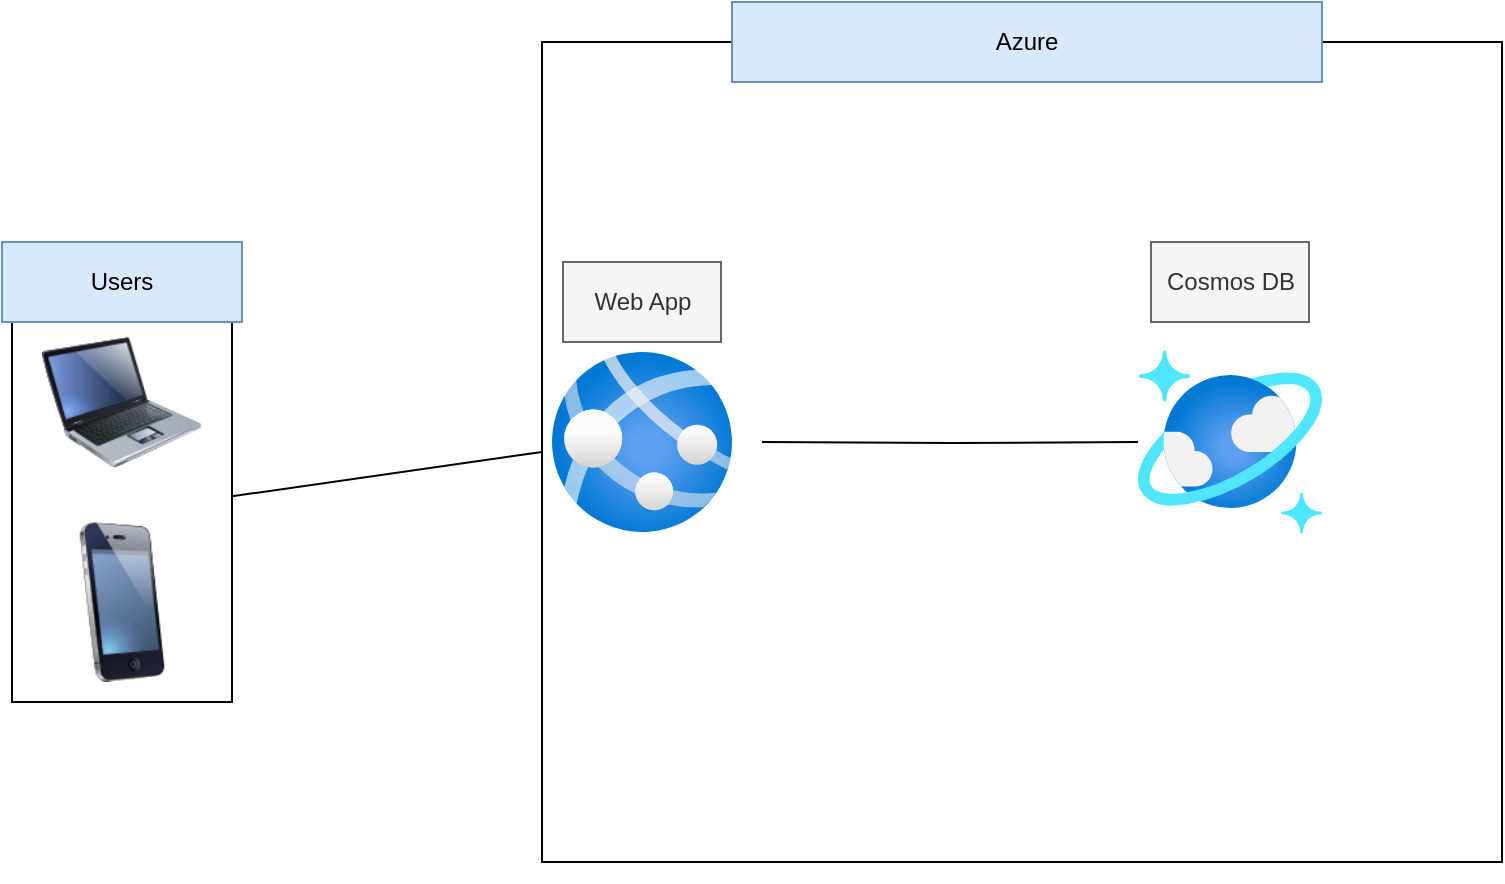 <mxfile version="20.2.4" type="device"><diagram id="ygIN1QmdFAy6_NOqPVVt" name="Page-1"><mxGraphModel dx="1038" dy="588" grid="1" gridSize="10" guides="1" tooltips="1" connect="1" arrows="1" fold="1" page="1" pageScale="1" pageWidth="850" pageHeight="1100" math="0" shadow="0"><root><mxCell id="0"/><mxCell id="1" parent="0"/><mxCell id="Vw3R9j7NVRgIDGrxldXn-10" value="" style="group" vertex="1" connectable="0" parent="1"><mxGeometry x="330" y="90" width="480" height="440" as="geometry"/></mxCell><mxCell id="Vw3R9j7NVRgIDGrxldXn-7" value="" style="rounded=0;whiteSpace=wrap;html=1;fillColor=default;gradientColor=none;" vertex="1" parent="Vw3R9j7NVRgIDGrxldXn-10"><mxGeometry y="20" width="480" height="410" as="geometry"/></mxCell><mxCell id="Vw3R9j7NVRgIDGrxldXn-9" value="Azure" style="text;html=1;align=center;verticalAlign=middle;whiteSpace=wrap;rounded=0;fillColor=#dae8fc;strokeColor=#6c8ebf;" vertex="1" parent="Vw3R9j7NVRgIDGrxldXn-10"><mxGeometry x="95" width="295" height="40" as="geometry"/></mxCell><mxCell id="Vw3R9j7NVRgIDGrxldXn-18" style="edgeStyle=orthogonalEdgeStyle;rounded=0;orthogonalLoop=1;jettySize=auto;html=1;endArrow=none;endFill=0;" edge="1" parent="Vw3R9j7NVRgIDGrxldXn-10" target="Vw3R9j7NVRgIDGrxldXn-16"><mxGeometry relative="1" as="geometry"><mxPoint x="110" y="220" as="sourcePoint"/></mxGeometry></mxCell><mxCell id="Vw3R9j7NVRgIDGrxldXn-12" value="" style="aspect=fixed;html=1;points=[];align=center;image;fontSize=12;image=img/lib/azure2/app_services/App_Services.svg;fillColor=default;gradientColor=none;" vertex="1" parent="Vw3R9j7NVRgIDGrxldXn-10"><mxGeometry x="5" y="175" width="90" height="90" as="geometry"/></mxCell><mxCell id="Vw3R9j7NVRgIDGrxldXn-15" value="Web App" style="text;html=1;align=center;verticalAlign=middle;whiteSpace=wrap;rounded=0;fillColor=#f5f5f5;fontColor=#333333;strokeColor=#666666;" vertex="1" parent="Vw3R9j7NVRgIDGrxldXn-10"><mxGeometry x="10.5" y="130" width="79" height="40" as="geometry"/></mxCell><mxCell id="Vw3R9j7NVRgIDGrxldXn-16" value="" style="aspect=fixed;html=1;points=[];align=center;image;fontSize=12;image=img/lib/azure2/databases/Azure_Cosmos_DB.svg;fillColor=default;gradientColor=none;" vertex="1" parent="Vw3R9j7NVRgIDGrxldXn-10"><mxGeometry x="298" y="174" width="92" height="92" as="geometry"/></mxCell><mxCell id="Vw3R9j7NVRgIDGrxldXn-17" value="Cosmos DB" style="text;html=1;align=center;verticalAlign=middle;whiteSpace=wrap;rounded=0;fillColor=#f5f5f5;fontColor=#333333;strokeColor=#666666;" vertex="1" parent="Vw3R9j7NVRgIDGrxldXn-10"><mxGeometry x="304.5" y="120" width="79" height="40" as="geometry"/></mxCell><mxCell id="Vw3R9j7NVRgIDGrxldXn-11" value="" style="group" vertex="1" connectable="0" parent="1"><mxGeometry x="60" y="210" width="120" height="230" as="geometry"/></mxCell><mxCell id="Vw3R9j7NVRgIDGrxldXn-4" value="" style="verticalLabelPosition=bottom;verticalAlign=top;html=1;shape=mxgraph.basic.rect;fillColor2=none;strokeWidth=1;size=20;indent=5;" vertex="1" parent="Vw3R9j7NVRgIDGrxldXn-11"><mxGeometry x="5" y="40" width="110" height="190" as="geometry"/></mxCell><mxCell id="Vw3R9j7NVRgIDGrxldXn-1" value="" style="image;html=1;image=img/lib/clip_art/computers/Laptop_128x128.png" vertex="1" parent="Vw3R9j7NVRgIDGrxldXn-11"><mxGeometry x="20" y="40" width="80" height="80" as="geometry"/></mxCell><mxCell id="Vw3R9j7NVRgIDGrxldXn-2" value="" style="image;html=1;image=img/lib/clip_art/telecommunication/iPhone_128x128.png" vertex="1" parent="Vw3R9j7NVRgIDGrxldXn-11"><mxGeometry x="20" y="140" width="80" height="80" as="geometry"/></mxCell><mxCell id="Vw3R9j7NVRgIDGrxldXn-6" value="Users" style="text;html=1;align=center;verticalAlign=middle;whiteSpace=wrap;rounded=0;fillColor=#dae8fc;strokeColor=#6c8ebf;" vertex="1" parent="Vw3R9j7NVRgIDGrxldXn-11"><mxGeometry width="120" height="40" as="geometry"/></mxCell><mxCell id="Vw3R9j7NVRgIDGrxldXn-19" style="rounded=0;orthogonalLoop=1;jettySize=auto;html=1;entryX=0;entryY=0.5;entryDx=0;entryDy=0;endArrow=none;endFill=0;" edge="1" parent="1" source="Vw3R9j7NVRgIDGrxldXn-4" target="Vw3R9j7NVRgIDGrxldXn-7"><mxGeometry relative="1" as="geometry"/></mxCell></root></mxGraphModel></diagram></mxfile>